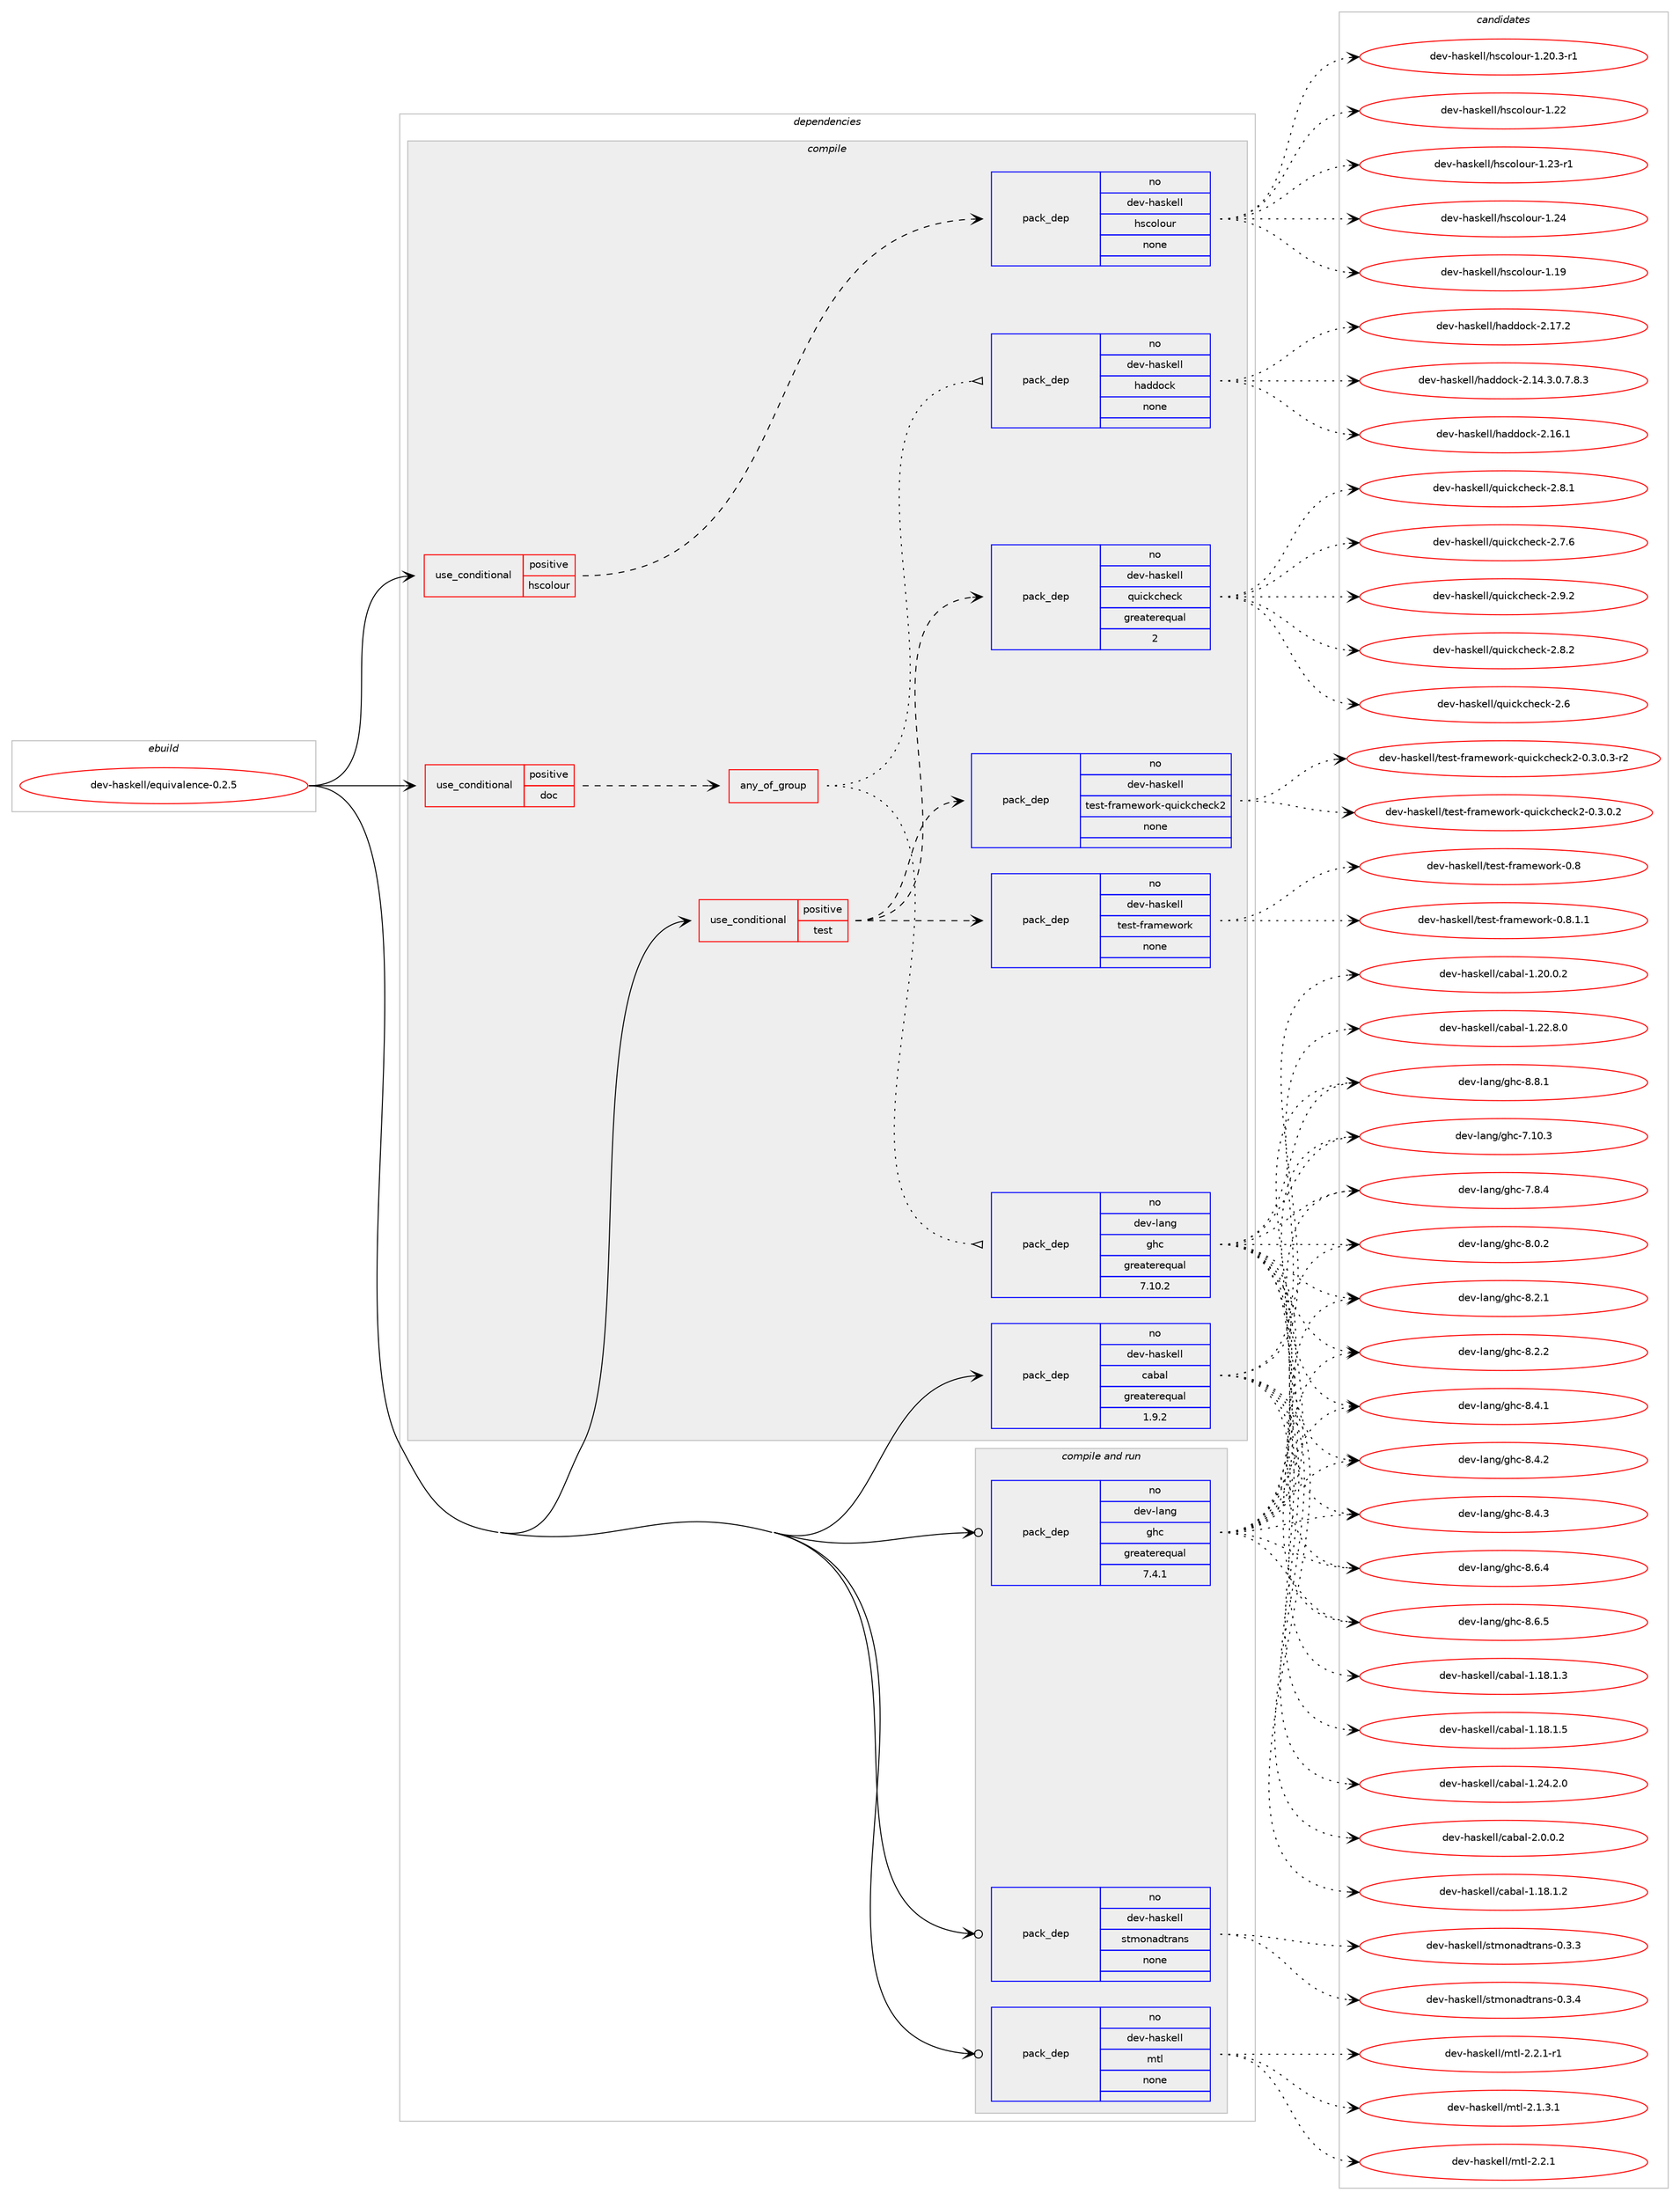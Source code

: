 digraph prolog {

# *************
# Graph options
# *************

newrank=true;
concentrate=true;
compound=true;
graph [rankdir=LR,fontname=Helvetica,fontsize=10,ranksep=1.5];#, ranksep=2.5, nodesep=0.2];
edge  [arrowhead=vee];
node  [fontname=Helvetica,fontsize=10];

# **********
# The ebuild
# **********

subgraph cluster_leftcol {
color=gray;
rank=same;
label=<<i>ebuild</i>>;
id [label="dev-haskell/equivalence-0.2.5", color=red, width=4, href="../dev-haskell/equivalence-0.2.5.svg"];
}

# ****************
# The dependencies
# ****************

subgraph cluster_midcol {
color=gray;
label=<<i>dependencies</i>>;
subgraph cluster_compile {
fillcolor="#eeeeee";
style=filled;
label=<<i>compile</i>>;
subgraph cond125629 {
dependency532006 [label=<<TABLE BORDER="0" CELLBORDER="1" CELLSPACING="0" CELLPADDING="4"><TR><TD ROWSPAN="3" CELLPADDING="10">use_conditional</TD></TR><TR><TD>positive</TD></TR><TR><TD>doc</TD></TR></TABLE>>, shape=none, color=red];
subgraph any9807 {
dependency532007 [label=<<TABLE BORDER="0" CELLBORDER="1" CELLSPACING="0" CELLPADDING="4"><TR><TD CELLPADDING="10">any_of_group</TD></TR></TABLE>>, shape=none, color=red];subgraph pack396213 {
dependency532008 [label=<<TABLE BORDER="0" CELLBORDER="1" CELLSPACING="0" CELLPADDING="4" WIDTH="220"><TR><TD ROWSPAN="6" CELLPADDING="30">pack_dep</TD></TR><TR><TD WIDTH="110">no</TD></TR><TR><TD>dev-haskell</TD></TR><TR><TD>haddock</TD></TR><TR><TD>none</TD></TR><TR><TD></TD></TR></TABLE>>, shape=none, color=blue];
}
dependency532007:e -> dependency532008:w [weight=20,style="dotted",arrowhead="oinv"];
subgraph pack396214 {
dependency532009 [label=<<TABLE BORDER="0" CELLBORDER="1" CELLSPACING="0" CELLPADDING="4" WIDTH="220"><TR><TD ROWSPAN="6" CELLPADDING="30">pack_dep</TD></TR><TR><TD WIDTH="110">no</TD></TR><TR><TD>dev-lang</TD></TR><TR><TD>ghc</TD></TR><TR><TD>greaterequal</TD></TR><TR><TD>7.10.2</TD></TR></TABLE>>, shape=none, color=blue];
}
dependency532007:e -> dependency532009:w [weight=20,style="dotted",arrowhead="oinv"];
}
dependency532006:e -> dependency532007:w [weight=20,style="dashed",arrowhead="vee"];
}
id:e -> dependency532006:w [weight=20,style="solid",arrowhead="vee"];
subgraph cond125630 {
dependency532010 [label=<<TABLE BORDER="0" CELLBORDER="1" CELLSPACING="0" CELLPADDING="4"><TR><TD ROWSPAN="3" CELLPADDING="10">use_conditional</TD></TR><TR><TD>positive</TD></TR><TR><TD>hscolour</TD></TR></TABLE>>, shape=none, color=red];
subgraph pack396215 {
dependency532011 [label=<<TABLE BORDER="0" CELLBORDER="1" CELLSPACING="0" CELLPADDING="4" WIDTH="220"><TR><TD ROWSPAN="6" CELLPADDING="30">pack_dep</TD></TR><TR><TD WIDTH="110">no</TD></TR><TR><TD>dev-haskell</TD></TR><TR><TD>hscolour</TD></TR><TR><TD>none</TD></TR><TR><TD></TD></TR></TABLE>>, shape=none, color=blue];
}
dependency532010:e -> dependency532011:w [weight=20,style="dashed",arrowhead="vee"];
}
id:e -> dependency532010:w [weight=20,style="solid",arrowhead="vee"];
subgraph cond125631 {
dependency532012 [label=<<TABLE BORDER="0" CELLBORDER="1" CELLSPACING="0" CELLPADDING="4"><TR><TD ROWSPAN="3" CELLPADDING="10">use_conditional</TD></TR><TR><TD>positive</TD></TR><TR><TD>test</TD></TR></TABLE>>, shape=none, color=red];
subgraph pack396216 {
dependency532013 [label=<<TABLE BORDER="0" CELLBORDER="1" CELLSPACING="0" CELLPADDING="4" WIDTH="220"><TR><TD ROWSPAN="6" CELLPADDING="30">pack_dep</TD></TR><TR><TD WIDTH="110">no</TD></TR><TR><TD>dev-haskell</TD></TR><TR><TD>quickcheck</TD></TR><TR><TD>greaterequal</TD></TR><TR><TD>2</TD></TR></TABLE>>, shape=none, color=blue];
}
dependency532012:e -> dependency532013:w [weight=20,style="dashed",arrowhead="vee"];
subgraph pack396217 {
dependency532014 [label=<<TABLE BORDER="0" CELLBORDER="1" CELLSPACING="0" CELLPADDING="4" WIDTH="220"><TR><TD ROWSPAN="6" CELLPADDING="30">pack_dep</TD></TR><TR><TD WIDTH="110">no</TD></TR><TR><TD>dev-haskell</TD></TR><TR><TD>test-framework</TD></TR><TR><TD>none</TD></TR><TR><TD></TD></TR></TABLE>>, shape=none, color=blue];
}
dependency532012:e -> dependency532014:w [weight=20,style="dashed",arrowhead="vee"];
subgraph pack396218 {
dependency532015 [label=<<TABLE BORDER="0" CELLBORDER="1" CELLSPACING="0" CELLPADDING="4" WIDTH="220"><TR><TD ROWSPAN="6" CELLPADDING="30">pack_dep</TD></TR><TR><TD WIDTH="110">no</TD></TR><TR><TD>dev-haskell</TD></TR><TR><TD>test-framework-quickcheck2</TD></TR><TR><TD>none</TD></TR><TR><TD></TD></TR></TABLE>>, shape=none, color=blue];
}
dependency532012:e -> dependency532015:w [weight=20,style="dashed",arrowhead="vee"];
}
id:e -> dependency532012:w [weight=20,style="solid",arrowhead="vee"];
subgraph pack396219 {
dependency532016 [label=<<TABLE BORDER="0" CELLBORDER="1" CELLSPACING="0" CELLPADDING="4" WIDTH="220"><TR><TD ROWSPAN="6" CELLPADDING="30">pack_dep</TD></TR><TR><TD WIDTH="110">no</TD></TR><TR><TD>dev-haskell</TD></TR><TR><TD>cabal</TD></TR><TR><TD>greaterequal</TD></TR><TR><TD>1.9.2</TD></TR></TABLE>>, shape=none, color=blue];
}
id:e -> dependency532016:w [weight=20,style="solid",arrowhead="vee"];
}
subgraph cluster_compileandrun {
fillcolor="#eeeeee";
style=filled;
label=<<i>compile and run</i>>;
subgraph pack396220 {
dependency532017 [label=<<TABLE BORDER="0" CELLBORDER="1" CELLSPACING="0" CELLPADDING="4" WIDTH="220"><TR><TD ROWSPAN="6" CELLPADDING="30">pack_dep</TD></TR><TR><TD WIDTH="110">no</TD></TR><TR><TD>dev-haskell</TD></TR><TR><TD>mtl</TD></TR><TR><TD>none</TD></TR><TR><TD></TD></TR></TABLE>>, shape=none, color=blue];
}
id:e -> dependency532017:w [weight=20,style="solid",arrowhead="odotvee"];
subgraph pack396221 {
dependency532018 [label=<<TABLE BORDER="0" CELLBORDER="1" CELLSPACING="0" CELLPADDING="4" WIDTH="220"><TR><TD ROWSPAN="6" CELLPADDING="30">pack_dep</TD></TR><TR><TD WIDTH="110">no</TD></TR><TR><TD>dev-haskell</TD></TR><TR><TD>stmonadtrans</TD></TR><TR><TD>none</TD></TR><TR><TD></TD></TR></TABLE>>, shape=none, color=blue];
}
id:e -> dependency532018:w [weight=20,style="solid",arrowhead="odotvee"];
subgraph pack396222 {
dependency532019 [label=<<TABLE BORDER="0" CELLBORDER="1" CELLSPACING="0" CELLPADDING="4" WIDTH="220"><TR><TD ROWSPAN="6" CELLPADDING="30">pack_dep</TD></TR><TR><TD WIDTH="110">no</TD></TR><TR><TD>dev-lang</TD></TR><TR><TD>ghc</TD></TR><TR><TD>greaterequal</TD></TR><TR><TD>7.4.1</TD></TR></TABLE>>, shape=none, color=blue];
}
id:e -> dependency532019:w [weight=20,style="solid",arrowhead="odotvee"];
}
subgraph cluster_run {
fillcolor="#eeeeee";
style=filled;
label=<<i>run</i>>;
}
}

# **************
# The candidates
# **************

subgraph cluster_choices {
rank=same;
color=gray;
label=<<i>candidates</i>>;

subgraph choice396213 {
color=black;
nodesep=1;
choice1001011184510497115107101108108471049710010011199107455046495246514648465546564651 [label="dev-haskell/haddock-2.14.3.0.7.8.3", color=red, width=4,href="../dev-haskell/haddock-2.14.3.0.7.8.3.svg"];
choice100101118451049711510710110810847104971001001119910745504649544649 [label="dev-haskell/haddock-2.16.1", color=red, width=4,href="../dev-haskell/haddock-2.16.1.svg"];
choice100101118451049711510710110810847104971001001119910745504649554650 [label="dev-haskell/haddock-2.17.2", color=red, width=4,href="../dev-haskell/haddock-2.17.2.svg"];
dependency532008:e -> choice1001011184510497115107101108108471049710010011199107455046495246514648465546564651:w [style=dotted,weight="100"];
dependency532008:e -> choice100101118451049711510710110810847104971001001119910745504649544649:w [style=dotted,weight="100"];
dependency532008:e -> choice100101118451049711510710110810847104971001001119910745504649554650:w [style=dotted,weight="100"];
}
subgraph choice396214 {
color=black;
nodesep=1;
choice1001011184510897110103471031049945554649484651 [label="dev-lang/ghc-7.10.3", color=red, width=4,href="../dev-lang/ghc-7.10.3.svg"];
choice10010111845108971101034710310499455546564652 [label="dev-lang/ghc-7.8.4", color=red, width=4,href="../dev-lang/ghc-7.8.4.svg"];
choice10010111845108971101034710310499455646484650 [label="dev-lang/ghc-8.0.2", color=red, width=4,href="../dev-lang/ghc-8.0.2.svg"];
choice10010111845108971101034710310499455646504649 [label="dev-lang/ghc-8.2.1", color=red, width=4,href="../dev-lang/ghc-8.2.1.svg"];
choice10010111845108971101034710310499455646504650 [label="dev-lang/ghc-8.2.2", color=red, width=4,href="../dev-lang/ghc-8.2.2.svg"];
choice10010111845108971101034710310499455646524649 [label="dev-lang/ghc-8.4.1", color=red, width=4,href="../dev-lang/ghc-8.4.1.svg"];
choice10010111845108971101034710310499455646524650 [label="dev-lang/ghc-8.4.2", color=red, width=4,href="../dev-lang/ghc-8.4.2.svg"];
choice10010111845108971101034710310499455646524651 [label="dev-lang/ghc-8.4.3", color=red, width=4,href="../dev-lang/ghc-8.4.3.svg"];
choice10010111845108971101034710310499455646544652 [label="dev-lang/ghc-8.6.4", color=red, width=4,href="../dev-lang/ghc-8.6.4.svg"];
choice10010111845108971101034710310499455646544653 [label="dev-lang/ghc-8.6.5", color=red, width=4,href="../dev-lang/ghc-8.6.5.svg"];
choice10010111845108971101034710310499455646564649 [label="dev-lang/ghc-8.8.1", color=red, width=4,href="../dev-lang/ghc-8.8.1.svg"];
dependency532009:e -> choice1001011184510897110103471031049945554649484651:w [style=dotted,weight="100"];
dependency532009:e -> choice10010111845108971101034710310499455546564652:w [style=dotted,weight="100"];
dependency532009:e -> choice10010111845108971101034710310499455646484650:w [style=dotted,weight="100"];
dependency532009:e -> choice10010111845108971101034710310499455646504649:w [style=dotted,weight="100"];
dependency532009:e -> choice10010111845108971101034710310499455646504650:w [style=dotted,weight="100"];
dependency532009:e -> choice10010111845108971101034710310499455646524649:w [style=dotted,weight="100"];
dependency532009:e -> choice10010111845108971101034710310499455646524650:w [style=dotted,weight="100"];
dependency532009:e -> choice10010111845108971101034710310499455646524651:w [style=dotted,weight="100"];
dependency532009:e -> choice10010111845108971101034710310499455646544652:w [style=dotted,weight="100"];
dependency532009:e -> choice10010111845108971101034710310499455646544653:w [style=dotted,weight="100"];
dependency532009:e -> choice10010111845108971101034710310499455646564649:w [style=dotted,weight="100"];
}
subgraph choice396215 {
color=black;
nodesep=1;
choice100101118451049711510710110810847104115991111081111171144549464957 [label="dev-haskell/hscolour-1.19", color=red, width=4,href="../dev-haskell/hscolour-1.19.svg"];
choice10010111845104971151071011081084710411599111108111117114454946504846514511449 [label="dev-haskell/hscolour-1.20.3-r1", color=red, width=4,href="../dev-haskell/hscolour-1.20.3-r1.svg"];
choice100101118451049711510710110810847104115991111081111171144549465050 [label="dev-haskell/hscolour-1.22", color=red, width=4,href="../dev-haskell/hscolour-1.22.svg"];
choice1001011184510497115107101108108471041159911110811111711445494650514511449 [label="dev-haskell/hscolour-1.23-r1", color=red, width=4,href="../dev-haskell/hscolour-1.23-r1.svg"];
choice100101118451049711510710110810847104115991111081111171144549465052 [label="dev-haskell/hscolour-1.24", color=red, width=4,href="../dev-haskell/hscolour-1.24.svg"];
dependency532011:e -> choice100101118451049711510710110810847104115991111081111171144549464957:w [style=dotted,weight="100"];
dependency532011:e -> choice10010111845104971151071011081084710411599111108111117114454946504846514511449:w [style=dotted,weight="100"];
dependency532011:e -> choice100101118451049711510710110810847104115991111081111171144549465050:w [style=dotted,weight="100"];
dependency532011:e -> choice1001011184510497115107101108108471041159911110811111711445494650514511449:w [style=dotted,weight="100"];
dependency532011:e -> choice100101118451049711510710110810847104115991111081111171144549465052:w [style=dotted,weight="100"];
}
subgraph choice396216 {
color=black;
nodesep=1;
choice10010111845104971151071011081084711311710599107991041019910745504654 [label="dev-haskell/quickcheck-2.6", color=red, width=4,href="../dev-haskell/quickcheck-2.6.svg"];
choice100101118451049711510710110810847113117105991079910410199107455046554654 [label="dev-haskell/quickcheck-2.7.6", color=red, width=4,href="../dev-haskell/quickcheck-2.7.6.svg"];
choice100101118451049711510710110810847113117105991079910410199107455046564649 [label="dev-haskell/quickcheck-2.8.1", color=red, width=4,href="../dev-haskell/quickcheck-2.8.1.svg"];
choice100101118451049711510710110810847113117105991079910410199107455046564650 [label="dev-haskell/quickcheck-2.8.2", color=red, width=4,href="../dev-haskell/quickcheck-2.8.2.svg"];
choice100101118451049711510710110810847113117105991079910410199107455046574650 [label="dev-haskell/quickcheck-2.9.2", color=red, width=4,href="../dev-haskell/quickcheck-2.9.2.svg"];
dependency532013:e -> choice10010111845104971151071011081084711311710599107991041019910745504654:w [style=dotted,weight="100"];
dependency532013:e -> choice100101118451049711510710110810847113117105991079910410199107455046554654:w [style=dotted,weight="100"];
dependency532013:e -> choice100101118451049711510710110810847113117105991079910410199107455046564649:w [style=dotted,weight="100"];
dependency532013:e -> choice100101118451049711510710110810847113117105991079910410199107455046564650:w [style=dotted,weight="100"];
dependency532013:e -> choice100101118451049711510710110810847113117105991079910410199107455046574650:w [style=dotted,weight="100"];
}
subgraph choice396217 {
color=black;
nodesep=1;
choice100101118451049711510710110810847116101115116451021149710910111911111410745484656 [label="dev-haskell/test-framework-0.8", color=red, width=4,href="../dev-haskell/test-framework-0.8.svg"];
choice10010111845104971151071011081084711610111511645102114971091011191111141074548465646494649 [label="dev-haskell/test-framework-0.8.1.1", color=red, width=4,href="../dev-haskell/test-framework-0.8.1.1.svg"];
dependency532014:e -> choice100101118451049711510710110810847116101115116451021149710910111911111410745484656:w [style=dotted,weight="100"];
dependency532014:e -> choice10010111845104971151071011081084711610111511645102114971091011191111141074548465646494649:w [style=dotted,weight="100"];
}
subgraph choice396218 {
color=black;
nodesep=1;
choice100101118451049711510710110810847116101115116451021149710910111911111410745113117105991079910410199107504548465146484650 [label="dev-haskell/test-framework-quickcheck2-0.3.0.2", color=red, width=4,href="../dev-haskell/test-framework-quickcheck2-0.3.0.2.svg"];
choice1001011184510497115107101108108471161011151164510211497109101119111114107451131171059910799104101991075045484651464846514511450 [label="dev-haskell/test-framework-quickcheck2-0.3.0.3-r2", color=red, width=4,href="../dev-haskell/test-framework-quickcheck2-0.3.0.3-r2.svg"];
dependency532015:e -> choice100101118451049711510710110810847116101115116451021149710910111911111410745113117105991079910410199107504548465146484650:w [style=dotted,weight="100"];
dependency532015:e -> choice1001011184510497115107101108108471161011151164510211497109101119111114107451131171059910799104101991075045484651464846514511450:w [style=dotted,weight="100"];
}
subgraph choice396219 {
color=black;
nodesep=1;
choice10010111845104971151071011081084799979897108454946495646494650 [label="dev-haskell/cabal-1.18.1.2", color=red, width=4,href="../dev-haskell/cabal-1.18.1.2.svg"];
choice10010111845104971151071011081084799979897108454946495646494651 [label="dev-haskell/cabal-1.18.1.3", color=red, width=4,href="../dev-haskell/cabal-1.18.1.3.svg"];
choice10010111845104971151071011081084799979897108454946495646494653 [label="dev-haskell/cabal-1.18.1.5", color=red, width=4,href="../dev-haskell/cabal-1.18.1.5.svg"];
choice10010111845104971151071011081084799979897108454946504846484650 [label="dev-haskell/cabal-1.20.0.2", color=red, width=4,href="../dev-haskell/cabal-1.20.0.2.svg"];
choice10010111845104971151071011081084799979897108454946505046564648 [label="dev-haskell/cabal-1.22.8.0", color=red, width=4,href="../dev-haskell/cabal-1.22.8.0.svg"];
choice10010111845104971151071011081084799979897108454946505246504648 [label="dev-haskell/cabal-1.24.2.0", color=red, width=4,href="../dev-haskell/cabal-1.24.2.0.svg"];
choice100101118451049711510710110810847999798971084550464846484650 [label="dev-haskell/cabal-2.0.0.2", color=red, width=4,href="../dev-haskell/cabal-2.0.0.2.svg"];
dependency532016:e -> choice10010111845104971151071011081084799979897108454946495646494650:w [style=dotted,weight="100"];
dependency532016:e -> choice10010111845104971151071011081084799979897108454946495646494651:w [style=dotted,weight="100"];
dependency532016:e -> choice10010111845104971151071011081084799979897108454946495646494653:w [style=dotted,weight="100"];
dependency532016:e -> choice10010111845104971151071011081084799979897108454946504846484650:w [style=dotted,weight="100"];
dependency532016:e -> choice10010111845104971151071011081084799979897108454946505046564648:w [style=dotted,weight="100"];
dependency532016:e -> choice10010111845104971151071011081084799979897108454946505246504648:w [style=dotted,weight="100"];
dependency532016:e -> choice100101118451049711510710110810847999798971084550464846484650:w [style=dotted,weight="100"];
}
subgraph choice396220 {
color=black;
nodesep=1;
choice1001011184510497115107101108108471091161084550464946514649 [label="dev-haskell/mtl-2.1.3.1", color=red, width=4,href="../dev-haskell/mtl-2.1.3.1.svg"];
choice100101118451049711510710110810847109116108455046504649 [label="dev-haskell/mtl-2.2.1", color=red, width=4,href="../dev-haskell/mtl-2.2.1.svg"];
choice1001011184510497115107101108108471091161084550465046494511449 [label="dev-haskell/mtl-2.2.1-r1", color=red, width=4,href="../dev-haskell/mtl-2.2.1-r1.svg"];
dependency532017:e -> choice1001011184510497115107101108108471091161084550464946514649:w [style=dotted,weight="100"];
dependency532017:e -> choice100101118451049711510710110810847109116108455046504649:w [style=dotted,weight="100"];
dependency532017:e -> choice1001011184510497115107101108108471091161084550465046494511449:w [style=dotted,weight="100"];
}
subgraph choice396221 {
color=black;
nodesep=1;
choice1001011184510497115107101108108471151161091111109710011611497110115454846514651 [label="dev-haskell/stmonadtrans-0.3.3", color=red, width=4,href="../dev-haskell/stmonadtrans-0.3.3.svg"];
choice1001011184510497115107101108108471151161091111109710011611497110115454846514652 [label="dev-haskell/stmonadtrans-0.3.4", color=red, width=4,href="../dev-haskell/stmonadtrans-0.3.4.svg"];
dependency532018:e -> choice1001011184510497115107101108108471151161091111109710011611497110115454846514651:w [style=dotted,weight="100"];
dependency532018:e -> choice1001011184510497115107101108108471151161091111109710011611497110115454846514652:w [style=dotted,weight="100"];
}
subgraph choice396222 {
color=black;
nodesep=1;
choice1001011184510897110103471031049945554649484651 [label="dev-lang/ghc-7.10.3", color=red, width=4,href="../dev-lang/ghc-7.10.3.svg"];
choice10010111845108971101034710310499455546564652 [label="dev-lang/ghc-7.8.4", color=red, width=4,href="../dev-lang/ghc-7.8.4.svg"];
choice10010111845108971101034710310499455646484650 [label="dev-lang/ghc-8.0.2", color=red, width=4,href="../dev-lang/ghc-8.0.2.svg"];
choice10010111845108971101034710310499455646504649 [label="dev-lang/ghc-8.2.1", color=red, width=4,href="../dev-lang/ghc-8.2.1.svg"];
choice10010111845108971101034710310499455646504650 [label="dev-lang/ghc-8.2.2", color=red, width=4,href="../dev-lang/ghc-8.2.2.svg"];
choice10010111845108971101034710310499455646524649 [label="dev-lang/ghc-8.4.1", color=red, width=4,href="../dev-lang/ghc-8.4.1.svg"];
choice10010111845108971101034710310499455646524650 [label="dev-lang/ghc-8.4.2", color=red, width=4,href="../dev-lang/ghc-8.4.2.svg"];
choice10010111845108971101034710310499455646524651 [label="dev-lang/ghc-8.4.3", color=red, width=4,href="../dev-lang/ghc-8.4.3.svg"];
choice10010111845108971101034710310499455646544652 [label="dev-lang/ghc-8.6.4", color=red, width=4,href="../dev-lang/ghc-8.6.4.svg"];
choice10010111845108971101034710310499455646544653 [label="dev-lang/ghc-8.6.5", color=red, width=4,href="../dev-lang/ghc-8.6.5.svg"];
choice10010111845108971101034710310499455646564649 [label="dev-lang/ghc-8.8.1", color=red, width=4,href="../dev-lang/ghc-8.8.1.svg"];
dependency532019:e -> choice1001011184510897110103471031049945554649484651:w [style=dotted,weight="100"];
dependency532019:e -> choice10010111845108971101034710310499455546564652:w [style=dotted,weight="100"];
dependency532019:e -> choice10010111845108971101034710310499455646484650:w [style=dotted,weight="100"];
dependency532019:e -> choice10010111845108971101034710310499455646504649:w [style=dotted,weight="100"];
dependency532019:e -> choice10010111845108971101034710310499455646504650:w [style=dotted,weight="100"];
dependency532019:e -> choice10010111845108971101034710310499455646524649:w [style=dotted,weight="100"];
dependency532019:e -> choice10010111845108971101034710310499455646524650:w [style=dotted,weight="100"];
dependency532019:e -> choice10010111845108971101034710310499455646524651:w [style=dotted,weight="100"];
dependency532019:e -> choice10010111845108971101034710310499455646544652:w [style=dotted,weight="100"];
dependency532019:e -> choice10010111845108971101034710310499455646544653:w [style=dotted,weight="100"];
dependency532019:e -> choice10010111845108971101034710310499455646564649:w [style=dotted,weight="100"];
}
}

}
